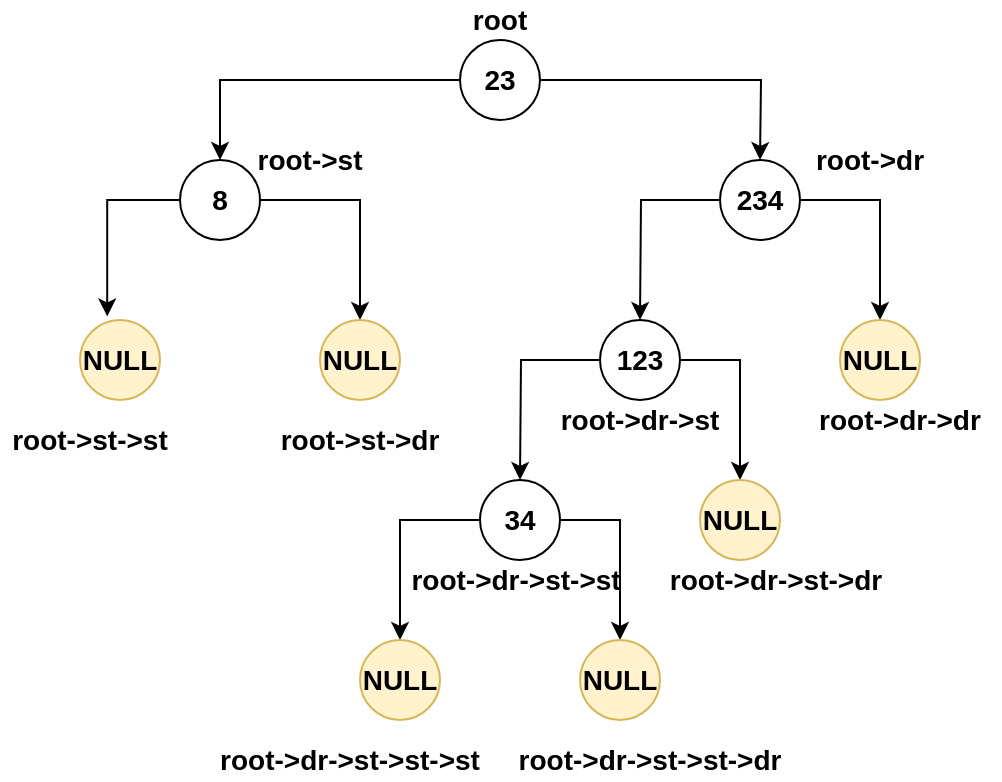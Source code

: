 <mxfile version="14.6.13" type="device"><diagram id="97UvqmakttZIb5lskE_v" name="Page-1"><mxGraphModel dx="1038" dy="548" grid="1" gridSize="10" guides="1" tooltips="1" connect="1" arrows="1" fold="1" page="1" pageScale="1" pageWidth="827" pageHeight="1169" math="0" shadow="0"><root><mxCell id="0"/><mxCell id="1" parent="0"/><mxCell id="4ll822oVKkg85Ty1oaNG-6" style="edgeStyle=orthogonalEdgeStyle;rounded=0;orthogonalLoop=1;jettySize=auto;html=1;entryX=0.5;entryY=0;entryDx=0;entryDy=0;" edge="1" parent="1" source="4ll822oVKkg85Ty1oaNG-1"><mxGeometry relative="1" as="geometry"><mxPoint x="420" y="120" as="targetPoint"/></mxGeometry></mxCell><mxCell id="4ll822oVKkg85Ty1oaNG-25" style="edgeStyle=orthogonalEdgeStyle;rounded=0;orthogonalLoop=1;jettySize=auto;html=1;entryX=0.5;entryY=0;entryDx=0;entryDy=0;" edge="1" parent="1" source="4ll822oVKkg85Ty1oaNG-1" target="4ll822oVKkg85Ty1oaNG-19"><mxGeometry relative="1" as="geometry"/></mxCell><mxCell id="4ll822oVKkg85Ty1oaNG-1" value="&lt;b&gt;&lt;font style=&quot;font-size: 14px&quot;&gt;23&lt;/font&gt;&lt;/b&gt;" style="ellipse;whiteSpace=wrap;html=1;aspect=fixed;" vertex="1" parent="1"><mxGeometry x="270" y="60" width="40" height="40" as="geometry"/></mxCell><mxCell id="4ll822oVKkg85Ty1oaNG-11" style="edgeStyle=orthogonalEdgeStyle;rounded=0;orthogonalLoop=1;jettySize=auto;html=1;entryX=0.5;entryY=0;entryDx=0;entryDy=0;" edge="1" parent="1" source="4ll822oVKkg85Ty1oaNG-7"><mxGeometry relative="1" as="geometry"><mxPoint x="360" y="200" as="targetPoint"/></mxGeometry></mxCell><mxCell id="4ll822oVKkg85Ty1oaNG-12" style="edgeStyle=orthogonalEdgeStyle;rounded=0;orthogonalLoop=1;jettySize=auto;html=1;entryX=0.5;entryY=0;entryDx=0;entryDy=0;" edge="1" parent="1" source="4ll822oVKkg85Ty1oaNG-7" target="4ll822oVKkg85Ty1oaNG-10"><mxGeometry relative="1" as="geometry"/></mxCell><mxCell id="4ll822oVKkg85Ty1oaNG-7" value="&lt;b&gt;&lt;font style=&quot;font-size: 14px&quot;&gt;234&lt;/font&gt;&lt;/b&gt;" style="ellipse;whiteSpace=wrap;html=1;aspect=fixed;" vertex="1" parent="1"><mxGeometry x="400" y="120" width="40" height="40" as="geometry"/></mxCell><mxCell id="4ll822oVKkg85Ty1oaNG-10" value="&lt;b&gt;&lt;font style=&quot;font-size: 14px&quot;&gt;NULL&lt;/font&gt;&lt;/b&gt;" style="ellipse;whiteSpace=wrap;html=1;aspect=fixed;fillColor=#fff2cc;strokeColor=#d6b656;" vertex="1" parent="1"><mxGeometry x="460" y="200" width="40" height="40" as="geometry"/></mxCell><mxCell id="4ll822oVKkg85Ty1oaNG-17" style="edgeStyle=orthogonalEdgeStyle;rounded=0;orthogonalLoop=1;jettySize=auto;html=1;entryX=0.5;entryY=0;entryDx=0;entryDy=0;" edge="1" parent="1" source="4ll822oVKkg85Ty1oaNG-13"><mxGeometry relative="1" as="geometry"><mxPoint x="300" y="280" as="targetPoint"/></mxGeometry></mxCell><mxCell id="4ll822oVKkg85Ty1oaNG-18" style="edgeStyle=orthogonalEdgeStyle;rounded=0;orthogonalLoop=1;jettySize=auto;html=1;entryX=0.5;entryY=0;entryDx=0;entryDy=0;" edge="1" parent="1" source="4ll822oVKkg85Ty1oaNG-13" target="4ll822oVKkg85Ty1oaNG-16"><mxGeometry relative="1" as="geometry"/></mxCell><mxCell id="4ll822oVKkg85Ty1oaNG-13" value="&lt;b&gt;&lt;font style=&quot;font-size: 14px&quot;&gt;123&lt;/font&gt;&lt;/b&gt;" style="ellipse;whiteSpace=wrap;html=1;aspect=fixed;" vertex="1" parent="1"><mxGeometry x="340" y="200" width="40" height="40" as="geometry"/></mxCell><mxCell id="4ll822oVKkg85Ty1oaNG-16" value="&lt;b&gt;&lt;font style=&quot;font-size: 14px&quot;&gt;NULL&lt;/font&gt;&lt;/b&gt;" style="ellipse;whiteSpace=wrap;html=1;aspect=fixed;fillColor=#fff2cc;strokeColor=#d6b656;" vertex="1" parent="1"><mxGeometry x="390" y="280" width="40" height="40" as="geometry"/></mxCell><mxCell id="4ll822oVKkg85Ty1oaNG-23" style="edgeStyle=orthogonalEdgeStyle;rounded=0;orthogonalLoop=1;jettySize=auto;html=1;entryX=0.34;entryY=-0.045;entryDx=0;entryDy=0;entryPerimeter=0;" edge="1" parent="1" source="4ll822oVKkg85Ty1oaNG-19" target="4ll822oVKkg85Ty1oaNG-20"><mxGeometry relative="1" as="geometry"/></mxCell><mxCell id="4ll822oVKkg85Ty1oaNG-24" style="edgeStyle=orthogonalEdgeStyle;rounded=0;orthogonalLoop=1;jettySize=auto;html=1;entryX=0.5;entryY=0;entryDx=0;entryDy=0;" edge="1" parent="1" source="4ll822oVKkg85Ty1oaNG-19" target="4ll822oVKkg85Ty1oaNG-22"><mxGeometry relative="1" as="geometry"/></mxCell><mxCell id="4ll822oVKkg85Ty1oaNG-19" value="&lt;b&gt;&lt;font style=&quot;font-size: 14px&quot;&gt;8&lt;/font&gt;&lt;/b&gt;" style="ellipse;whiteSpace=wrap;html=1;aspect=fixed;" vertex="1" parent="1"><mxGeometry x="130" y="120" width="40" height="40" as="geometry"/></mxCell><mxCell id="4ll822oVKkg85Ty1oaNG-20" value="&lt;b&gt;&lt;font style=&quot;font-size: 14px&quot;&gt;NULL&lt;/font&gt;&lt;/b&gt;" style="ellipse;whiteSpace=wrap;html=1;aspect=fixed;fillColor=#fff2cc;strokeColor=#d6b656;" vertex="1" parent="1"><mxGeometry x="80" y="200" width="40" height="40" as="geometry"/></mxCell><mxCell id="4ll822oVKkg85Ty1oaNG-22" value="&lt;b&gt;&lt;font style=&quot;font-size: 14px&quot;&gt;NULL&lt;/font&gt;&lt;/b&gt;" style="ellipse;whiteSpace=wrap;html=1;aspect=fixed;fillColor=#fff2cc;strokeColor=#d6b656;" vertex="1" parent="1"><mxGeometry x="200" y="200" width="40" height="40" as="geometry"/></mxCell><mxCell id="4ll822oVKkg85Ty1oaNG-30" style="edgeStyle=orthogonalEdgeStyle;rounded=0;orthogonalLoop=1;jettySize=auto;html=1;entryX=0.5;entryY=0;entryDx=0;entryDy=0;" edge="1" parent="1" source="4ll822oVKkg85Ty1oaNG-26" target="4ll822oVKkg85Ty1oaNG-27"><mxGeometry relative="1" as="geometry"/></mxCell><mxCell id="4ll822oVKkg85Ty1oaNG-31" style="edgeStyle=orthogonalEdgeStyle;rounded=0;orthogonalLoop=1;jettySize=auto;html=1;entryX=0.5;entryY=0;entryDx=0;entryDy=0;" edge="1" parent="1" source="4ll822oVKkg85Ty1oaNG-26" target="4ll822oVKkg85Ty1oaNG-28"><mxGeometry relative="1" as="geometry"/></mxCell><mxCell id="4ll822oVKkg85Ty1oaNG-26" value="&lt;b&gt;&lt;font style=&quot;font-size: 14px&quot;&gt;34&lt;/font&gt;&lt;/b&gt;" style="ellipse;whiteSpace=wrap;html=1;aspect=fixed;" vertex="1" parent="1"><mxGeometry x="280" y="280" width="40" height="40" as="geometry"/></mxCell><mxCell id="4ll822oVKkg85Ty1oaNG-27" value="&lt;b&gt;&lt;font style=&quot;font-size: 14px&quot;&gt;NULL&lt;/font&gt;&lt;/b&gt;" style="ellipse;whiteSpace=wrap;html=1;aspect=fixed;fillColor=#fff2cc;strokeColor=#d6b656;" vertex="1" parent="1"><mxGeometry x="220" y="360" width="40" height="40" as="geometry"/></mxCell><mxCell id="4ll822oVKkg85Ty1oaNG-28" value="&lt;b&gt;&lt;font style=&quot;font-size: 14px&quot;&gt;NULL&lt;/font&gt;&lt;/b&gt;" style="ellipse;whiteSpace=wrap;html=1;aspect=fixed;fillColor=#fff2cc;strokeColor=#d6b656;" vertex="1" parent="1"><mxGeometry x="330" y="360" width="40" height="40" as="geometry"/></mxCell><mxCell id="4ll822oVKkg85Ty1oaNG-32" value="&lt;b&gt;&lt;font style=&quot;font-size: 14px&quot;&gt;root&lt;/font&gt;&lt;/b&gt;" style="text;html=1;strokeColor=none;fillColor=none;align=center;verticalAlign=middle;whiteSpace=wrap;rounded=0;" vertex="1" parent="1"><mxGeometry x="270" y="40" width="40" height="20" as="geometry"/></mxCell><mxCell id="4ll822oVKkg85Ty1oaNG-34" value="&lt;b&gt;&lt;font style=&quot;font-size: 14px&quot;&gt;root-&amp;gt;st&lt;/font&gt;&lt;/b&gt;" style="text;html=1;strokeColor=none;fillColor=none;align=center;verticalAlign=middle;whiteSpace=wrap;rounded=0;" vertex="1" parent="1"><mxGeometry x="160" y="110" width="70" height="20" as="geometry"/></mxCell><mxCell id="4ll822oVKkg85Ty1oaNG-35" value="&lt;b&gt;&lt;font style=&quot;font-size: 14px&quot;&gt;root-&amp;gt;st-&amp;gt;st&lt;/font&gt;&lt;/b&gt;" style="text;html=1;strokeColor=none;fillColor=none;align=center;verticalAlign=middle;whiteSpace=wrap;rounded=0;" vertex="1" parent="1"><mxGeometry x="40" y="250" width="90" height="20" as="geometry"/></mxCell><mxCell id="4ll822oVKkg85Ty1oaNG-36" value="&lt;b&gt;&lt;font style=&quot;font-size: 14px&quot;&gt;root-&amp;gt;st-&amp;gt;dr&lt;/font&gt;&lt;/b&gt;" style="text;html=1;strokeColor=none;fillColor=none;align=center;verticalAlign=middle;whiteSpace=wrap;rounded=0;" vertex="1" parent="1"><mxGeometry x="170" y="250" width="100" height="20" as="geometry"/></mxCell><mxCell id="4ll822oVKkg85Ty1oaNG-37" value="&lt;b&gt;&lt;font style=&quot;font-size: 14px&quot;&gt;root-&amp;gt;dr&lt;/font&gt;&lt;/b&gt;" style="text;html=1;strokeColor=none;fillColor=none;align=center;verticalAlign=middle;whiteSpace=wrap;rounded=0;" vertex="1" parent="1"><mxGeometry x="440" y="110" width="70" height="20" as="geometry"/></mxCell><mxCell id="4ll822oVKkg85Ty1oaNG-38" value="&lt;b&gt;&lt;font style=&quot;font-size: 14px&quot;&gt;root-&amp;gt;dr-&amp;gt;dr&lt;/font&gt;&lt;/b&gt;" style="text;html=1;strokeColor=none;fillColor=none;align=center;verticalAlign=middle;whiteSpace=wrap;rounded=0;" vertex="1" parent="1"><mxGeometry x="440" y="240" width="100" height="20" as="geometry"/></mxCell><mxCell id="4ll822oVKkg85Ty1oaNG-39" value="&lt;b&gt;&lt;font style=&quot;font-size: 14px&quot;&gt;root-&amp;gt;dr-&amp;gt;st&lt;/font&gt;&lt;/b&gt;" style="text;html=1;strokeColor=none;fillColor=none;align=center;verticalAlign=middle;whiteSpace=wrap;rounded=0;" vertex="1" parent="1"><mxGeometry x="310" y="240" width="100" height="20" as="geometry"/></mxCell><mxCell id="4ll822oVKkg85Ty1oaNG-40" value="&lt;b&gt;&lt;font style=&quot;font-size: 14px&quot;&gt;root-&amp;gt;dr-&amp;gt;st-&amp;gt;st&lt;/font&gt;&lt;/b&gt;" style="text;html=1;strokeColor=none;fillColor=none;align=center;verticalAlign=middle;whiteSpace=wrap;rounded=0;" vertex="1" parent="1"><mxGeometry x="233" y="320" width="130" height="20" as="geometry"/></mxCell><mxCell id="4ll822oVKkg85Ty1oaNG-41" value="&lt;b&gt;&lt;font style=&quot;font-size: 14px&quot;&gt;root-&amp;gt;dr-&amp;gt;st-&amp;gt;dr&lt;/font&gt;&lt;/b&gt;" style="text;html=1;strokeColor=none;fillColor=none;align=center;verticalAlign=middle;whiteSpace=wrap;rounded=0;" vertex="1" parent="1"><mxGeometry x="363" y="320" width="130" height="20" as="geometry"/></mxCell><mxCell id="4ll822oVKkg85Ty1oaNG-42" value="&lt;b&gt;&lt;font style=&quot;font-size: 14px&quot;&gt;root-&amp;gt;dr-&amp;gt;st-&amp;gt;st-&amp;gt;st&lt;/font&gt;&lt;/b&gt;" style="text;html=1;strokeColor=none;fillColor=none;align=center;verticalAlign=middle;whiteSpace=wrap;rounded=0;" vertex="1" parent="1"><mxGeometry x="140" y="410" width="150" height="20" as="geometry"/></mxCell><mxCell id="4ll822oVKkg85Ty1oaNG-43" value="&lt;b&gt;&lt;font style=&quot;font-size: 14px&quot;&gt;root-&amp;gt;dr-&amp;gt;st-&amp;gt;st-&amp;gt;dr&lt;/font&gt;&lt;/b&gt;" style="text;html=1;strokeColor=none;fillColor=none;align=center;verticalAlign=middle;whiteSpace=wrap;rounded=0;" vertex="1" parent="1"><mxGeometry x="290" y="410" width="150" height="20" as="geometry"/></mxCell></root></mxGraphModel></diagram></mxfile>
